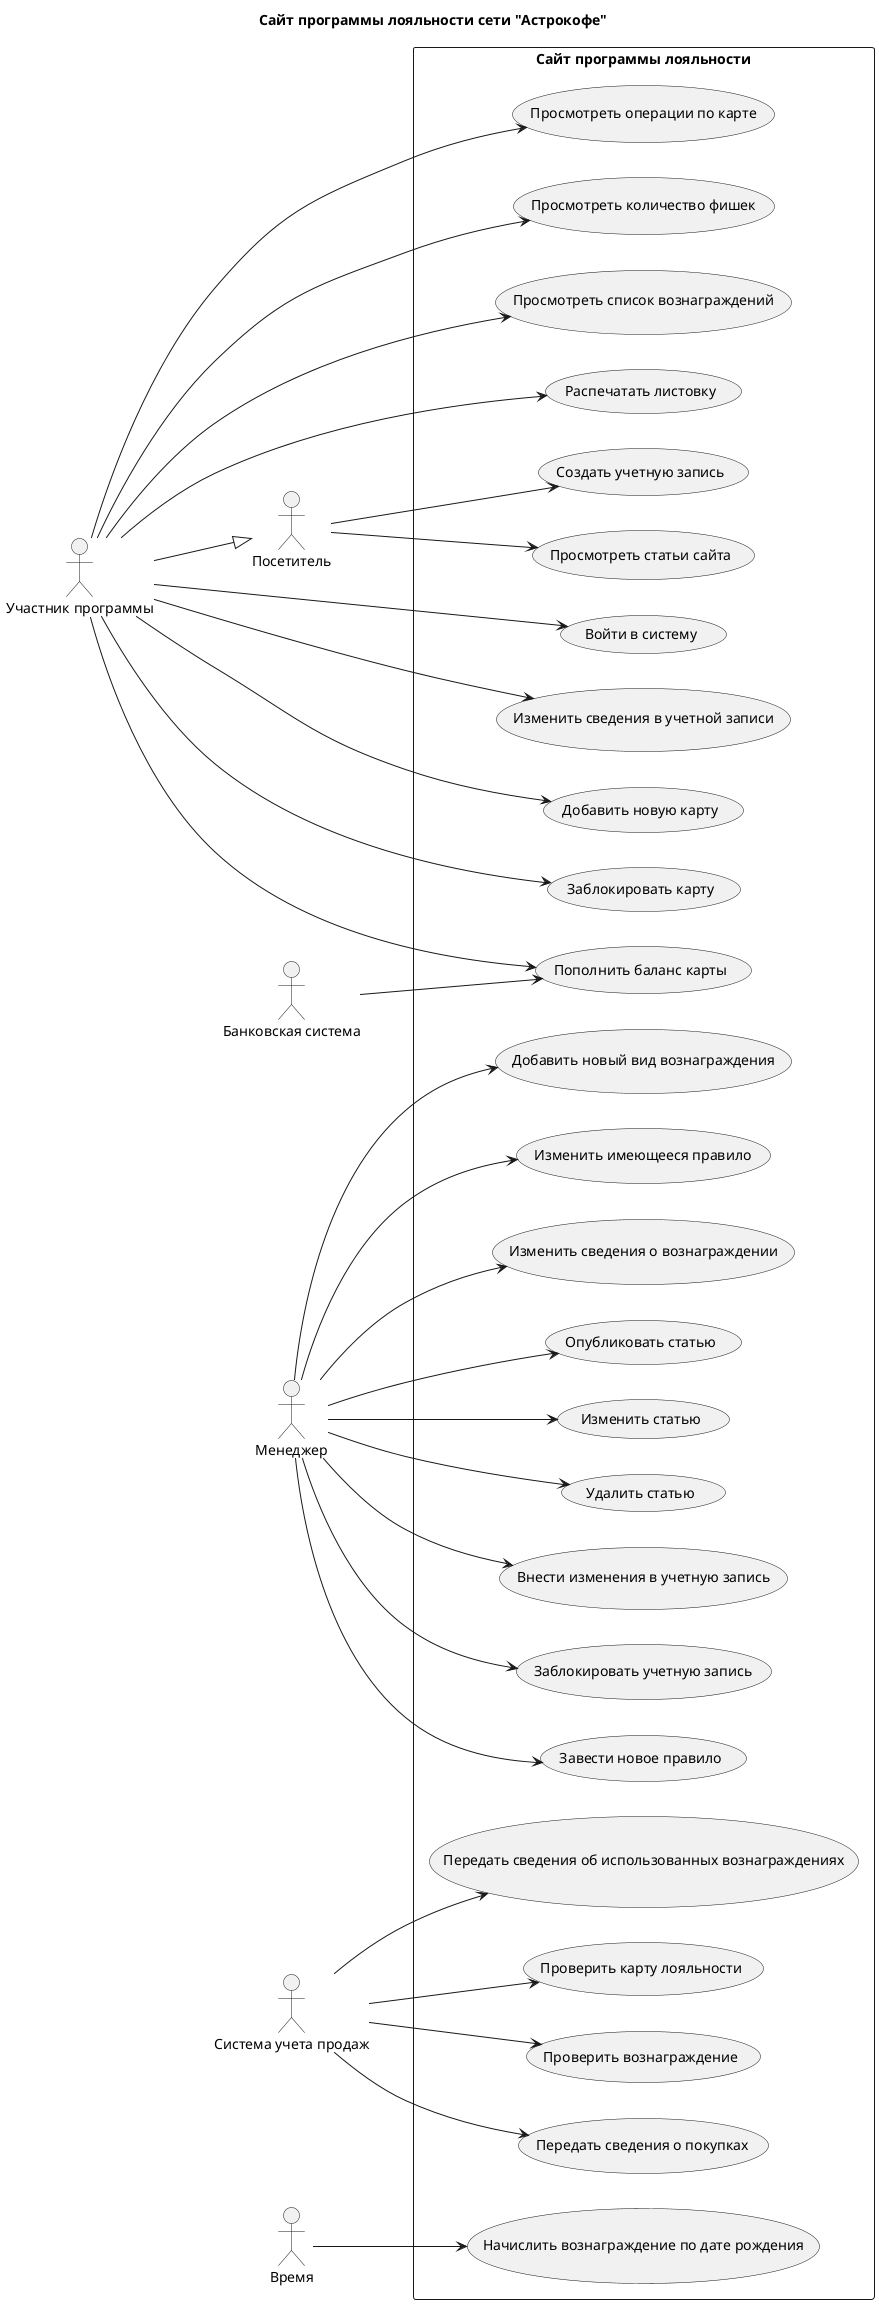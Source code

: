 @startuml
skinparam packageStyle rectangle
left to right direction

title Сайт программы лояльности сети "Астрокофе"

' Определение акторов
actor "Посетитель" as Visitor
actor "Участник программы" as Member
actor "Менеджер" as Manager
actor "Банковская система" as Bank
actor "Система учета продаж" as Sales
actor "Время" as Time


' Определение границ системы
package "Сайт программы лояльности" {
    ' Варианты использования для Посетителя
    usecase "Создать учетную запись" as UC1
    usecase "Просмотреть статьи сайта" as UC2

    ' Варианты использования для Участника программы
    usecase "Войти в систему" as UC3
    usecase "Изменить сведения в учетной записи" as UC4
    usecase "Добавить новую карту" as UC5
    usecase "Заблокировать карту" as UC6
    usecase "Пополнить баланс карты" as UC7
    usecase "Просмотреть операции по карте" as UC8
    usecase "Просмотреть количество фишек" as UC9
    usecase "Просмотреть список вознаграждений" as UC10
    usecase "Распечатать листовку" as UC11

    ' Варианты использования для Системы учета продаж
    usecase "Передать сведения о покупках" as UC12
    usecase "Передать сведения об использованных вознаграждениях" as UC13
    usecase "Проверить карту лояльности" as UC14
    usecase "Проверить вознаграждение" as UC15

    ' Варианты использования для Менеджера
    usecase "Завести новое правило" as UC16
    usecase "Изменить имеющееся правило" as UC17
    usecase "Добавить новый вид вознаграждения" as UC18
    usecase "Изменить сведения о вознаграждении" as UC19
    usecase "Опубликовать статью" as UC20
    usecase "Изменить статью" as UC21
    usecase "Удалить статью" as UC22
    usecase "Внести изменения в учетную запись" as UC23
    usecase "Заблокировать учетную запись" as UC24

    ' Варианты использования для Времени
    usecase "Начислить вознаграждение по дате рождения" as UC25
}

' Связи Посетителя
Visitor --> UC1
Visitor --> UC2

' Связи Участника программы
Member --> UC3
Member --> UC4
Member --> UC5
Member --> UC6
Member --> UC7
Member --> UC8
Member --> UC9
Member --> UC10
Member --> UC11

' Связи Менеджера
Manager --> UC16
Manager --> UC17
Manager --> UC18
Manager --> UC19
Manager --> UC20
Manager --> UC21
Manager --> UC22
Manager --> UC23
Manager --> UC24

' Связи Банковской системы
Bank --> UC7

' Связи Системы учета продаж
Sales --> UC12
Sales --> UC13
Sales --> UC14
Sales --> UC15

' Связи Времени
Time --> UC25

' Наследование
Member --|> Visitor

@enduml 